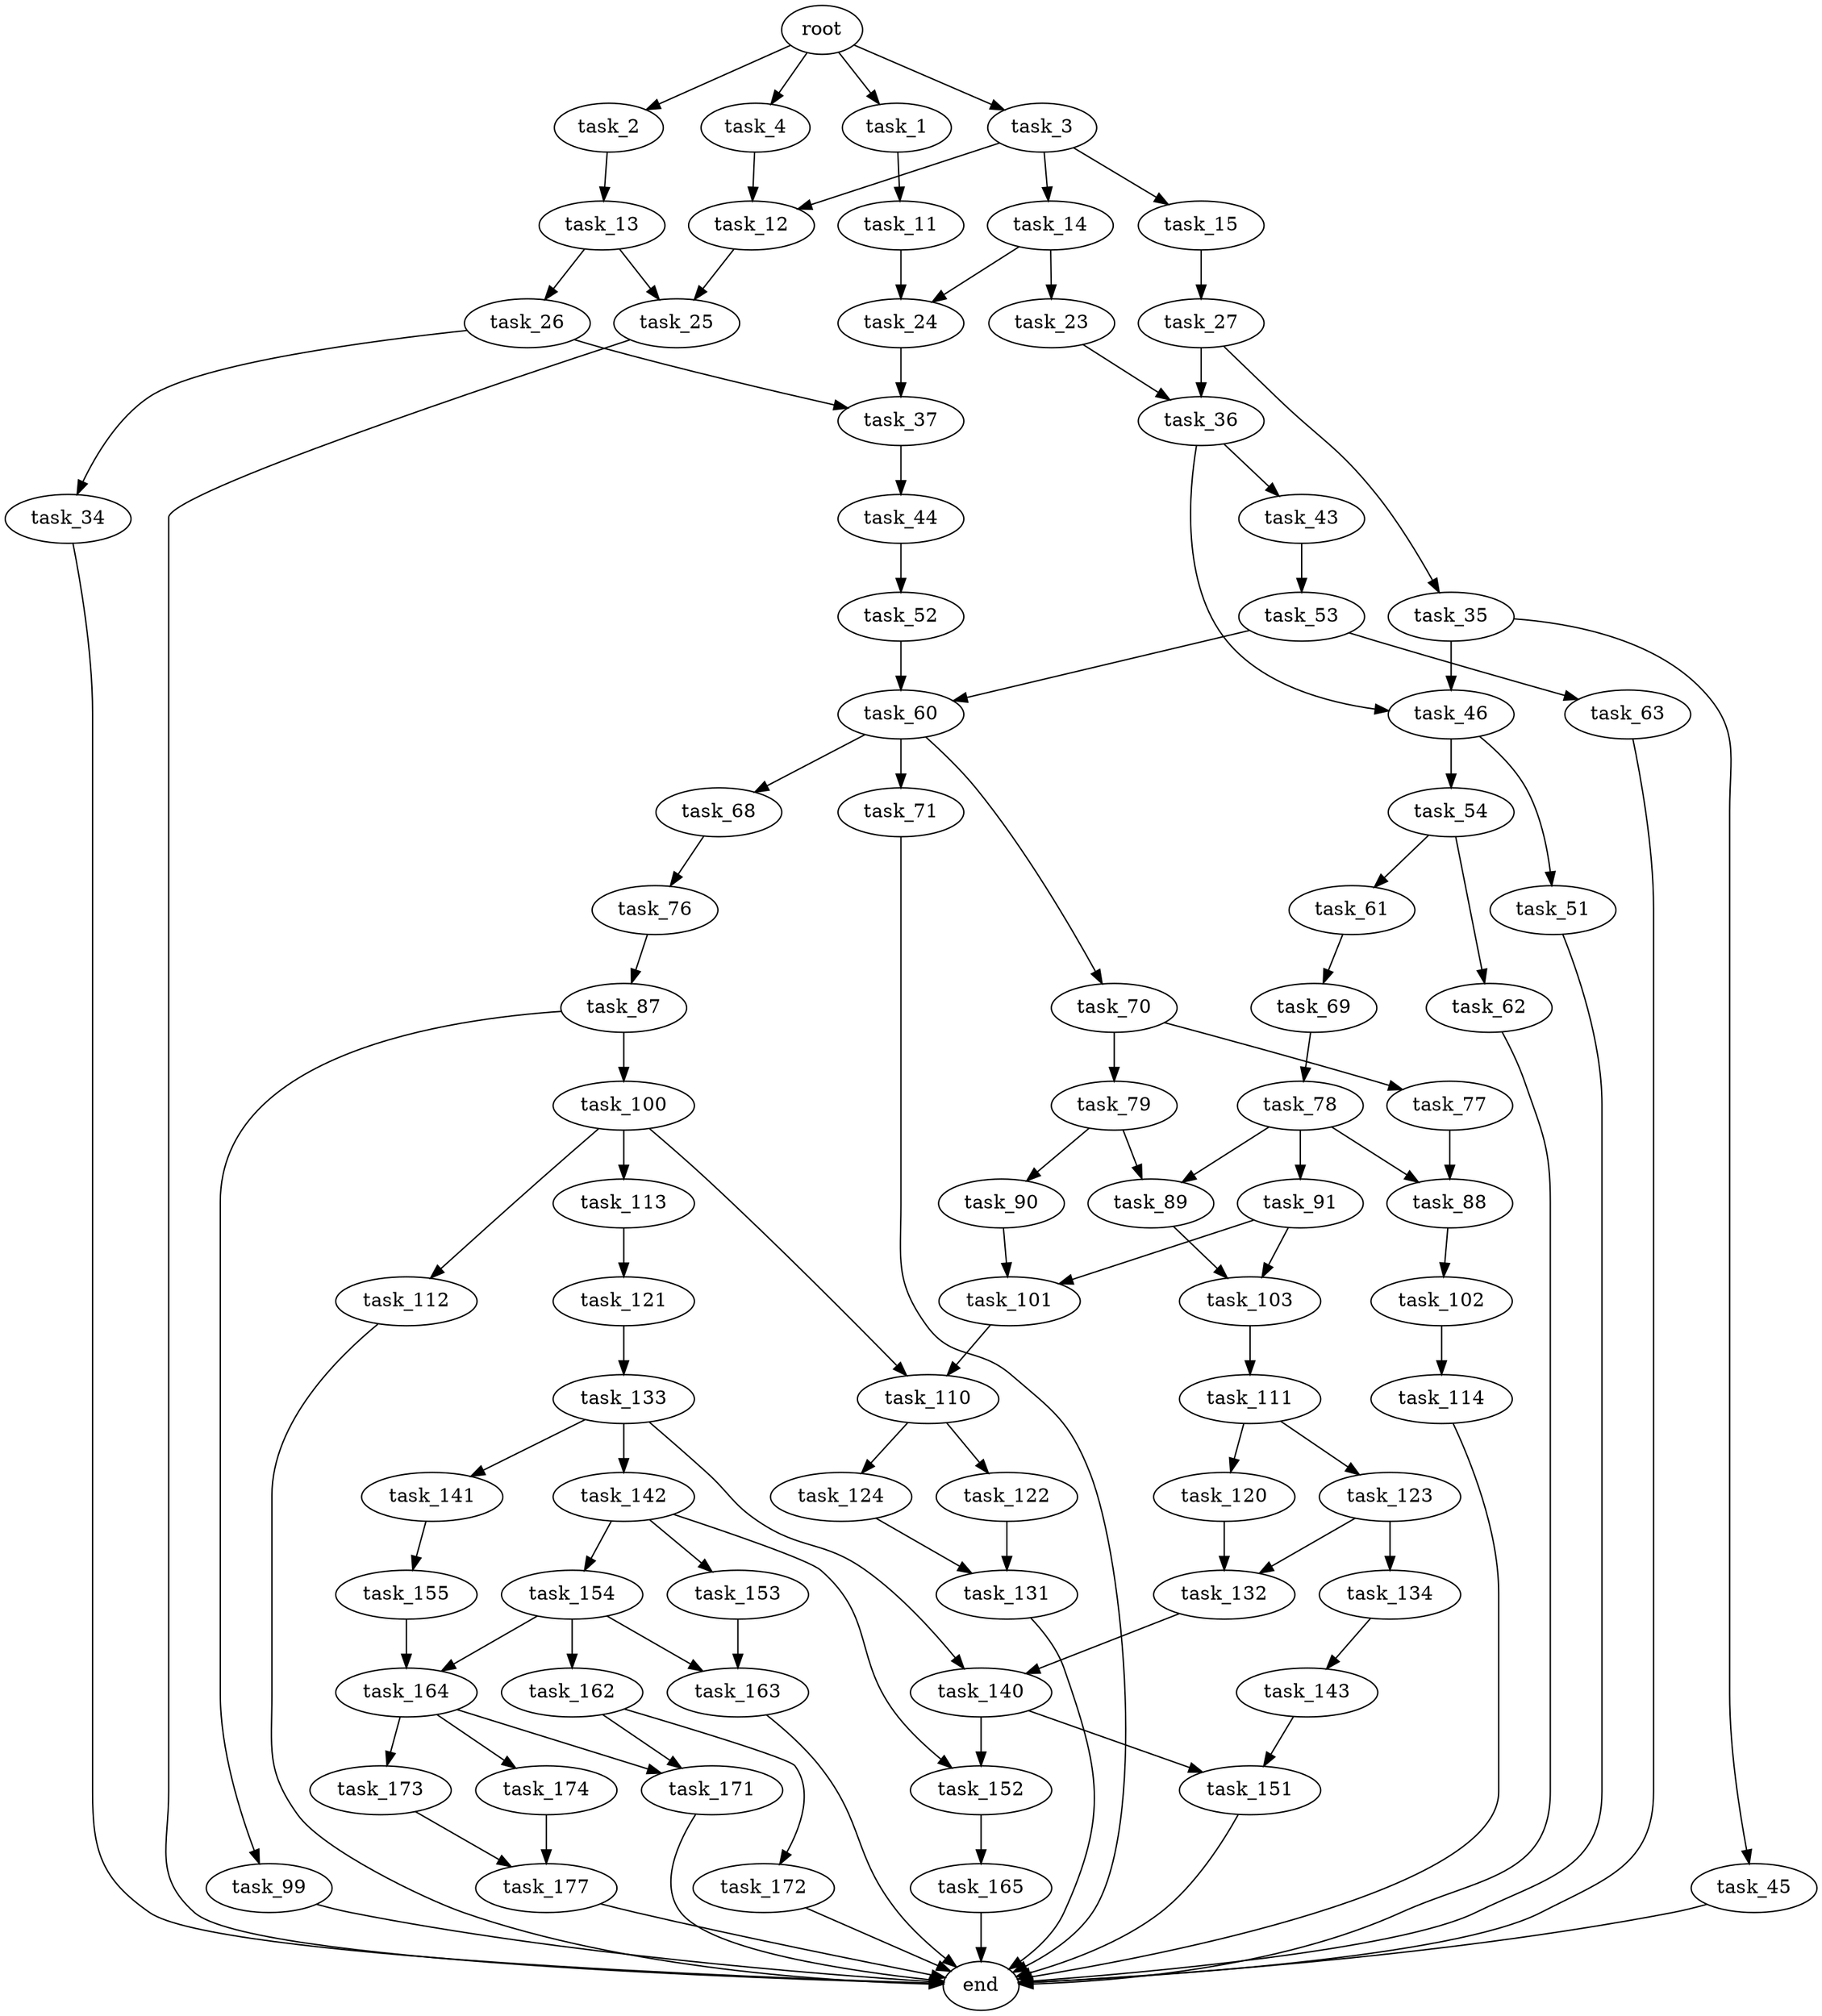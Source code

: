 digraph G {
  root [size="0.000000"];
  task_1 [size="549755813888.000000"];
  task_2 [size="311697406981.000000"];
  task_3 [size="231928233984.000000"];
  task_4 [size="1073741824000.000000"];
  task_11 [size="10317777244.000000"];
  task_13 [size="11875070435.000000"];
  task_12 [size="368293445632.000000"];
  task_14 [size="25627592792.000000"];
  task_15 [size="13266162774.000000"];
  task_24 [size="782757789696.000000"];
  task_25 [size="171484709108.000000"];
  task_26 [size="399637618787.000000"];
  task_23 [size="6287892255.000000"];
  task_27 [size="34746940884.000000"];
  task_36 [size="76735169118.000000"];
  task_37 [size="8650580391.000000"];
  end [size="0.000000"];
  task_34 [size="231928233984.000000"];
  task_35 [size="68719476736.000000"];
  task_45 [size="108118597864.000000"];
  task_46 [size="1598124534.000000"];
  task_43 [size="144489187423.000000"];
  task_44 [size="10177615138.000000"];
  task_53 [size="231928233984.000000"];
  task_52 [size="25610980029.000000"];
  task_51 [size="11643259436.000000"];
  task_54 [size="68719476736.000000"];
  task_60 [size="304964495929.000000"];
  task_63 [size="777290320112.000000"];
  task_61 [size="549755813888.000000"];
  task_62 [size="6967300072.000000"];
  task_68 [size="20616292994.000000"];
  task_70 [size="476334109264.000000"];
  task_71 [size="1185878156.000000"];
  task_69 [size="21608705580.000000"];
  task_76 [size="222828070566.000000"];
  task_78 [size="134217728000.000000"];
  task_77 [size="549755813888.000000"];
  task_79 [size="8589934592.000000"];
  task_87 [size="180686555863.000000"];
  task_88 [size="81006568548.000000"];
  task_89 [size="231928233984.000000"];
  task_91 [size="398514792774.000000"];
  task_90 [size="18873936633.000000"];
  task_99 [size="231928233984.000000"];
  task_100 [size="14902036106.000000"];
  task_102 [size="782757789696.000000"];
  task_103 [size="15538905491.000000"];
  task_101 [size="549755813888.000000"];
  task_110 [size="23972113119.000000"];
  task_112 [size="231928233984.000000"];
  task_113 [size="368293445632.000000"];
  task_114 [size="475027341595.000000"];
  task_111 [size="28991029248.000000"];
  task_122 [size="375469578666.000000"];
  task_124 [size="68719476736.000000"];
  task_120 [size="17042960175.000000"];
  task_123 [size="24368950097.000000"];
  task_121 [size="1752001250.000000"];
  task_132 [size="149514250917.000000"];
  task_133 [size="17711047228.000000"];
  task_131 [size="112311617533.000000"];
  task_134 [size="231928233984.000000"];
  task_140 [size="470433751473.000000"];
  task_141 [size="205320492239.000000"];
  task_142 [size="10079352316.000000"];
  task_143 [size="5583127481.000000"];
  task_151 [size="368293445632.000000"];
  task_152 [size="549755813888.000000"];
  task_155 [size="4406620826.000000"];
  task_153 [size="8589934592.000000"];
  task_154 [size="231928233984.000000"];
  task_165 [size="580743586291.000000"];
  task_163 [size="4800898141.000000"];
  task_162 [size="8589934592.000000"];
  task_164 [size="419720610783.000000"];
  task_171 [size="68719476736.000000"];
  task_172 [size="856023771638.000000"];
  task_173 [size="309559604681.000000"];
  task_174 [size="549755813888.000000"];
  task_177 [size="33553151176.000000"];

  root -> task_1 [size="1.000000"];
  root -> task_2 [size="1.000000"];
  root -> task_3 [size="1.000000"];
  root -> task_4 [size="1.000000"];
  task_1 -> task_11 [size="536870912.000000"];
  task_2 -> task_13 [size="411041792.000000"];
  task_3 -> task_12 [size="301989888.000000"];
  task_3 -> task_14 [size="301989888.000000"];
  task_3 -> task_15 [size="301989888.000000"];
  task_4 -> task_12 [size="838860800.000000"];
  task_11 -> task_24 [size="33554432.000000"];
  task_13 -> task_25 [size="411041792.000000"];
  task_13 -> task_26 [size="411041792.000000"];
  task_12 -> task_25 [size="411041792.000000"];
  task_14 -> task_23 [size="679477248.000000"];
  task_14 -> task_24 [size="679477248.000000"];
  task_15 -> task_27 [size="536870912.000000"];
  task_24 -> task_37 [size="679477248.000000"];
  task_25 -> end [size="1.000000"];
  task_26 -> task_34 [size="301989888.000000"];
  task_26 -> task_37 [size="301989888.000000"];
  task_23 -> task_36 [size="209715200.000000"];
  task_27 -> task_35 [size="75497472.000000"];
  task_27 -> task_36 [size="75497472.000000"];
  task_36 -> task_43 [size="75497472.000000"];
  task_36 -> task_46 [size="75497472.000000"];
  task_37 -> task_44 [size="679477248.000000"];
  task_34 -> end [size="1.000000"];
  task_35 -> task_45 [size="134217728.000000"];
  task_35 -> task_46 [size="134217728.000000"];
  task_45 -> end [size="1.000000"];
  task_46 -> task_51 [size="33554432.000000"];
  task_46 -> task_54 [size="33554432.000000"];
  task_43 -> task_53 [size="301989888.000000"];
  task_44 -> task_52 [size="209715200.000000"];
  task_53 -> task_60 [size="301989888.000000"];
  task_53 -> task_63 [size="301989888.000000"];
  task_52 -> task_60 [size="679477248.000000"];
  task_51 -> end [size="1.000000"];
  task_54 -> task_61 [size="134217728.000000"];
  task_54 -> task_62 [size="134217728.000000"];
  task_60 -> task_68 [size="411041792.000000"];
  task_60 -> task_70 [size="411041792.000000"];
  task_60 -> task_71 [size="411041792.000000"];
  task_63 -> end [size="1.000000"];
  task_61 -> task_69 [size="536870912.000000"];
  task_62 -> end [size="1.000000"];
  task_68 -> task_76 [size="838860800.000000"];
  task_70 -> task_77 [size="536870912.000000"];
  task_70 -> task_79 [size="536870912.000000"];
  task_71 -> end [size="1.000000"];
  task_69 -> task_78 [size="679477248.000000"];
  task_76 -> task_87 [size="679477248.000000"];
  task_78 -> task_88 [size="209715200.000000"];
  task_78 -> task_89 [size="209715200.000000"];
  task_78 -> task_91 [size="209715200.000000"];
  task_77 -> task_88 [size="536870912.000000"];
  task_79 -> task_89 [size="33554432.000000"];
  task_79 -> task_90 [size="33554432.000000"];
  task_87 -> task_99 [size="301989888.000000"];
  task_87 -> task_100 [size="301989888.000000"];
  task_88 -> task_102 [size="134217728.000000"];
  task_89 -> task_103 [size="301989888.000000"];
  task_91 -> task_101 [size="301989888.000000"];
  task_91 -> task_103 [size="301989888.000000"];
  task_90 -> task_101 [size="679477248.000000"];
  task_99 -> end [size="1.000000"];
  task_100 -> task_110 [size="838860800.000000"];
  task_100 -> task_112 [size="838860800.000000"];
  task_100 -> task_113 [size="838860800.000000"];
  task_102 -> task_114 [size="679477248.000000"];
  task_103 -> task_111 [size="838860800.000000"];
  task_101 -> task_110 [size="536870912.000000"];
  task_110 -> task_122 [size="838860800.000000"];
  task_110 -> task_124 [size="838860800.000000"];
  task_112 -> end [size="1.000000"];
  task_113 -> task_121 [size="411041792.000000"];
  task_114 -> end [size="1.000000"];
  task_111 -> task_120 [size="75497472.000000"];
  task_111 -> task_123 [size="75497472.000000"];
  task_122 -> task_131 [size="411041792.000000"];
  task_124 -> task_131 [size="134217728.000000"];
  task_120 -> task_132 [size="411041792.000000"];
  task_123 -> task_132 [size="838860800.000000"];
  task_123 -> task_134 [size="838860800.000000"];
  task_121 -> task_133 [size="33554432.000000"];
  task_132 -> task_140 [size="209715200.000000"];
  task_133 -> task_140 [size="301989888.000000"];
  task_133 -> task_141 [size="301989888.000000"];
  task_133 -> task_142 [size="301989888.000000"];
  task_131 -> end [size="1.000000"];
  task_134 -> task_143 [size="301989888.000000"];
  task_140 -> task_151 [size="301989888.000000"];
  task_140 -> task_152 [size="301989888.000000"];
  task_141 -> task_155 [size="411041792.000000"];
  task_142 -> task_152 [size="209715200.000000"];
  task_142 -> task_153 [size="209715200.000000"];
  task_142 -> task_154 [size="209715200.000000"];
  task_143 -> task_151 [size="134217728.000000"];
  task_151 -> end [size="1.000000"];
  task_152 -> task_165 [size="536870912.000000"];
  task_155 -> task_164 [size="75497472.000000"];
  task_153 -> task_163 [size="33554432.000000"];
  task_154 -> task_162 [size="301989888.000000"];
  task_154 -> task_163 [size="301989888.000000"];
  task_154 -> task_164 [size="301989888.000000"];
  task_165 -> end [size="1.000000"];
  task_163 -> end [size="1.000000"];
  task_162 -> task_171 [size="33554432.000000"];
  task_162 -> task_172 [size="33554432.000000"];
  task_164 -> task_171 [size="301989888.000000"];
  task_164 -> task_173 [size="301989888.000000"];
  task_164 -> task_174 [size="301989888.000000"];
  task_171 -> end [size="1.000000"];
  task_172 -> end [size="1.000000"];
  task_173 -> task_177 [size="209715200.000000"];
  task_174 -> task_177 [size="536870912.000000"];
  task_177 -> end [size="1.000000"];
}
